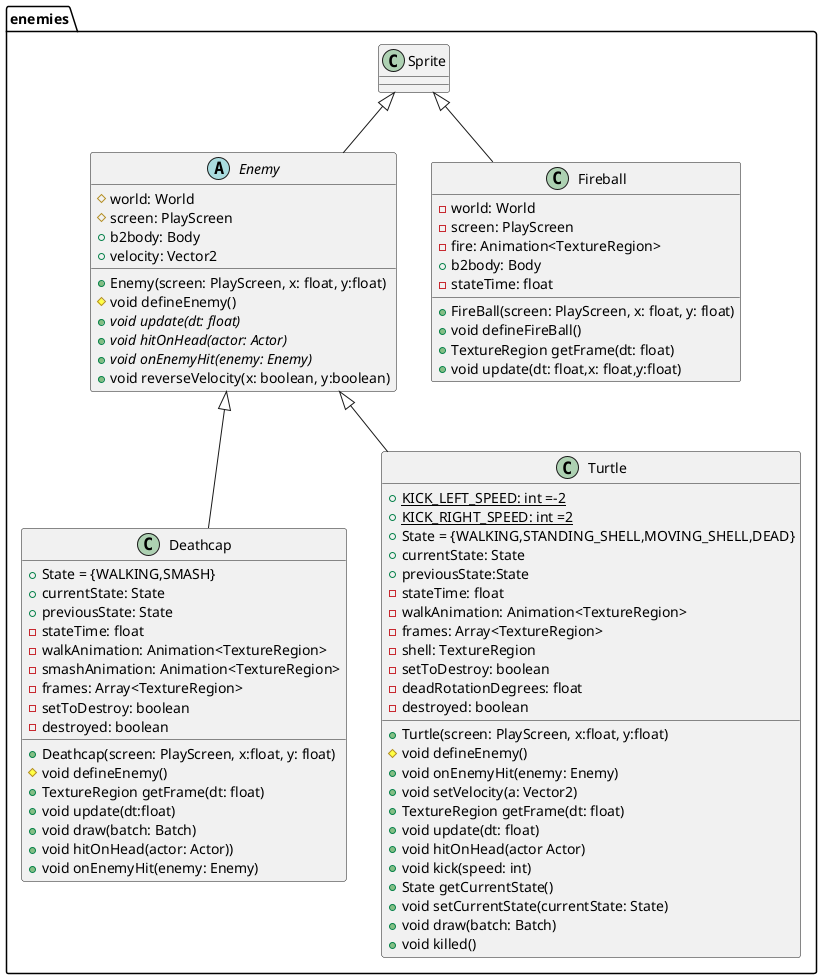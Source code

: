 @startuml
'https://plantuml.com/sequence-diagram

package  enemies {
class Deathcap extends Enemy
class Turtle extends Enemy
class Enemy extends Sprite
class Fireball extends Sprite
abstract class Enemy{
# world: World
# screen: PlayScreen
+ b2body: Body
+ velocity: Vector2

+ Enemy(screen: PlayScreen, x: float, y:float)
#  void defineEnemy()
+ {abstract} void update(dt: float)
+ {abstract} void hitOnHead(actor: Actor)
+ {abstract} void onEnemyHit(enemy: Enemy)
+ void reverseVelocity(x: boolean, y:boolean)
}

class Deathcap{
+ State = {WALKING,SMASH}
+ currentState: State
+ previousState: State
- stateTime: float
- walkAnimation: Animation<TextureRegion>
- smashAnimation: Animation<TextureRegion>
- frames: Array<TextureRegion>
- setToDestroy: boolean
- destroyed: boolean

+ Deathcap(screen: PlayScreen, x:float, y: float)
# void defineEnemy()
+ TextureRegion getFrame(dt: float)
+ void update(dt:float)
+ void draw(batch: Batch)
+ void hitOnHead(actor: Actor))
+ void onEnemyHit(enemy: Enemy)
}

class Turtle{
+ {static} KICK_LEFT_SPEED: int =-2
+ {static} KICK_RIGHT_SPEED: int =2
+ State = {WALKING,STANDING_SHELL,MOVING_SHELL,DEAD}
+ currentState: State
+ previousState:State
- stateTime: float
- walkAnimation: Animation<TextureRegion>
- frames: Array<TextureRegion>
- shell: TextureRegion
- setToDestroy: boolean
- deadRotationDegrees: float
- destroyed: boolean

+ Turtle(screen: PlayScreen, x:float, y:float)
# void defineEnemy()
+ void onEnemyHit(enemy: Enemy)
+ void setVelocity(a: Vector2)
+ TextureRegion getFrame(dt: float)
+ void update(dt: float)
+ void hitOnHead(actor Actor)
+ void kick(speed: int)
+ State getCurrentState()
+ void setCurrentState(currentState: State)
+ void draw(batch: Batch)
+ void killed()
}

class Fireball{
- world: World
- screen: PlayScreen
- fire: Animation<TextureRegion>
+ b2body: Body
- stateTime: float

+ FireBall(screen: PlayScreen, x: float, y: float)
+ void defineFireBall()
+ TextureRegion getFrame(dt: float)
+ void update(dt: float,x: float,y:float)
}
}



@enduml